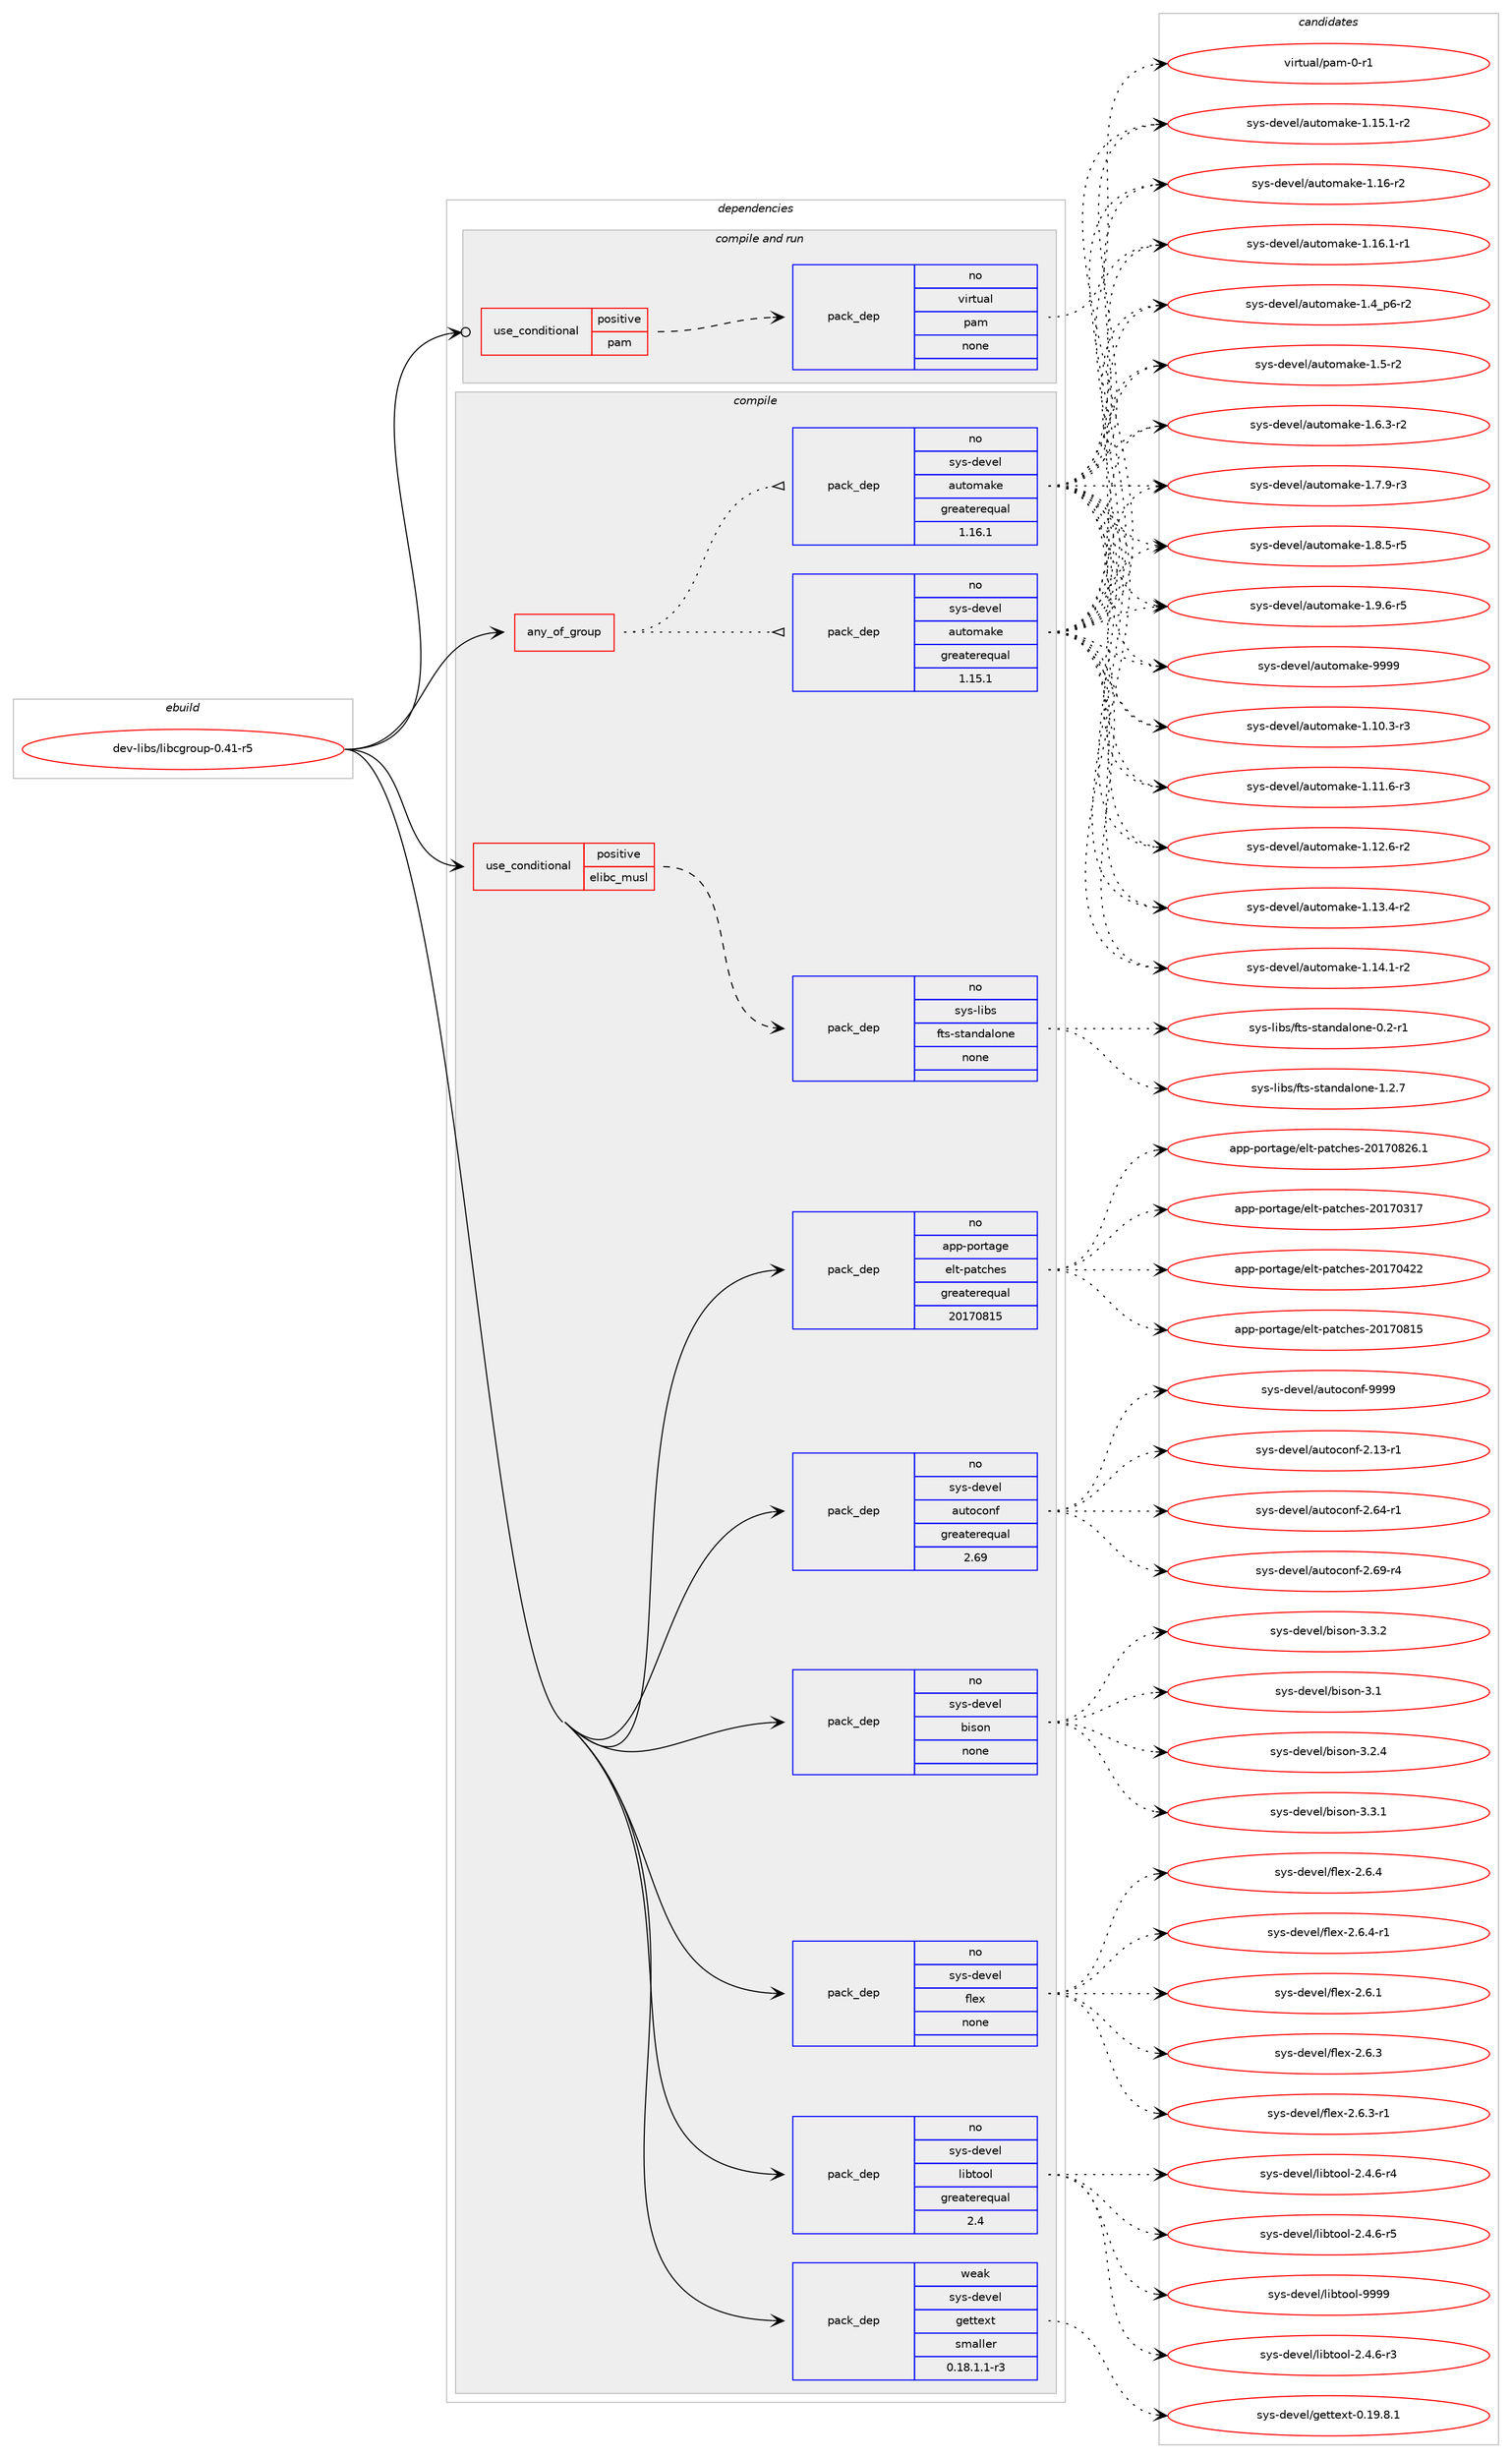 digraph prolog {

# *************
# Graph options
# *************

newrank=true;
concentrate=true;
compound=true;
graph [rankdir=LR,fontname=Helvetica,fontsize=10,ranksep=1.5];#, ranksep=2.5, nodesep=0.2];
edge  [arrowhead=vee];
node  [fontname=Helvetica,fontsize=10];

# **********
# The ebuild
# **********

subgraph cluster_leftcol {
color=gray;
rank=same;
label=<<i>ebuild</i>>;
id [label="dev-libs/libcgroup-0.41-r5", color=red, width=4, href="../dev-libs/libcgroup-0.41-r5.svg"];
}

# ****************
# The dependencies
# ****************

subgraph cluster_midcol {
color=gray;
label=<<i>dependencies</i>>;
subgraph cluster_compile {
fillcolor="#eeeeee";
style=filled;
label=<<i>compile</i>>;
subgraph any22219 {
dependency1367253 [label=<<TABLE BORDER="0" CELLBORDER="1" CELLSPACING="0" CELLPADDING="4"><TR><TD CELLPADDING="10">any_of_group</TD></TR></TABLE>>, shape=none, color=red];subgraph pack978591 {
dependency1367254 [label=<<TABLE BORDER="0" CELLBORDER="1" CELLSPACING="0" CELLPADDING="4" WIDTH="220"><TR><TD ROWSPAN="6" CELLPADDING="30">pack_dep</TD></TR><TR><TD WIDTH="110">no</TD></TR><TR><TD>sys-devel</TD></TR><TR><TD>automake</TD></TR><TR><TD>greaterequal</TD></TR><TR><TD>1.16.1</TD></TR></TABLE>>, shape=none, color=blue];
}
dependency1367253:e -> dependency1367254:w [weight=20,style="dotted",arrowhead="oinv"];
subgraph pack978592 {
dependency1367255 [label=<<TABLE BORDER="0" CELLBORDER="1" CELLSPACING="0" CELLPADDING="4" WIDTH="220"><TR><TD ROWSPAN="6" CELLPADDING="30">pack_dep</TD></TR><TR><TD WIDTH="110">no</TD></TR><TR><TD>sys-devel</TD></TR><TR><TD>automake</TD></TR><TR><TD>greaterequal</TD></TR><TR><TD>1.15.1</TD></TR></TABLE>>, shape=none, color=blue];
}
dependency1367253:e -> dependency1367255:w [weight=20,style="dotted",arrowhead="oinv"];
}
id:e -> dependency1367253:w [weight=20,style="solid",arrowhead="vee"];
subgraph cond365891 {
dependency1367256 [label=<<TABLE BORDER="0" CELLBORDER="1" CELLSPACING="0" CELLPADDING="4"><TR><TD ROWSPAN="3" CELLPADDING="10">use_conditional</TD></TR><TR><TD>positive</TD></TR><TR><TD>elibc_musl</TD></TR></TABLE>>, shape=none, color=red];
subgraph pack978593 {
dependency1367257 [label=<<TABLE BORDER="0" CELLBORDER="1" CELLSPACING="0" CELLPADDING="4" WIDTH="220"><TR><TD ROWSPAN="6" CELLPADDING="30">pack_dep</TD></TR><TR><TD WIDTH="110">no</TD></TR><TR><TD>sys-libs</TD></TR><TR><TD>fts-standalone</TD></TR><TR><TD>none</TD></TR><TR><TD></TD></TR></TABLE>>, shape=none, color=blue];
}
dependency1367256:e -> dependency1367257:w [weight=20,style="dashed",arrowhead="vee"];
}
id:e -> dependency1367256:w [weight=20,style="solid",arrowhead="vee"];
subgraph pack978594 {
dependency1367258 [label=<<TABLE BORDER="0" CELLBORDER="1" CELLSPACING="0" CELLPADDING="4" WIDTH="220"><TR><TD ROWSPAN="6" CELLPADDING="30">pack_dep</TD></TR><TR><TD WIDTH="110">no</TD></TR><TR><TD>app-portage</TD></TR><TR><TD>elt-patches</TD></TR><TR><TD>greaterequal</TD></TR><TR><TD>20170815</TD></TR></TABLE>>, shape=none, color=blue];
}
id:e -> dependency1367258:w [weight=20,style="solid",arrowhead="vee"];
subgraph pack978595 {
dependency1367259 [label=<<TABLE BORDER="0" CELLBORDER="1" CELLSPACING="0" CELLPADDING="4" WIDTH="220"><TR><TD ROWSPAN="6" CELLPADDING="30">pack_dep</TD></TR><TR><TD WIDTH="110">no</TD></TR><TR><TD>sys-devel</TD></TR><TR><TD>autoconf</TD></TR><TR><TD>greaterequal</TD></TR><TR><TD>2.69</TD></TR></TABLE>>, shape=none, color=blue];
}
id:e -> dependency1367259:w [weight=20,style="solid",arrowhead="vee"];
subgraph pack978596 {
dependency1367260 [label=<<TABLE BORDER="0" CELLBORDER="1" CELLSPACING="0" CELLPADDING="4" WIDTH="220"><TR><TD ROWSPAN="6" CELLPADDING="30">pack_dep</TD></TR><TR><TD WIDTH="110">no</TD></TR><TR><TD>sys-devel</TD></TR><TR><TD>bison</TD></TR><TR><TD>none</TD></TR><TR><TD></TD></TR></TABLE>>, shape=none, color=blue];
}
id:e -> dependency1367260:w [weight=20,style="solid",arrowhead="vee"];
subgraph pack978597 {
dependency1367261 [label=<<TABLE BORDER="0" CELLBORDER="1" CELLSPACING="0" CELLPADDING="4" WIDTH="220"><TR><TD ROWSPAN="6" CELLPADDING="30">pack_dep</TD></TR><TR><TD WIDTH="110">no</TD></TR><TR><TD>sys-devel</TD></TR><TR><TD>flex</TD></TR><TR><TD>none</TD></TR><TR><TD></TD></TR></TABLE>>, shape=none, color=blue];
}
id:e -> dependency1367261:w [weight=20,style="solid",arrowhead="vee"];
subgraph pack978598 {
dependency1367262 [label=<<TABLE BORDER="0" CELLBORDER="1" CELLSPACING="0" CELLPADDING="4" WIDTH="220"><TR><TD ROWSPAN="6" CELLPADDING="30">pack_dep</TD></TR><TR><TD WIDTH="110">no</TD></TR><TR><TD>sys-devel</TD></TR><TR><TD>libtool</TD></TR><TR><TD>greaterequal</TD></TR><TR><TD>2.4</TD></TR></TABLE>>, shape=none, color=blue];
}
id:e -> dependency1367262:w [weight=20,style="solid",arrowhead="vee"];
subgraph pack978599 {
dependency1367263 [label=<<TABLE BORDER="0" CELLBORDER="1" CELLSPACING="0" CELLPADDING="4" WIDTH="220"><TR><TD ROWSPAN="6" CELLPADDING="30">pack_dep</TD></TR><TR><TD WIDTH="110">weak</TD></TR><TR><TD>sys-devel</TD></TR><TR><TD>gettext</TD></TR><TR><TD>smaller</TD></TR><TR><TD>0.18.1.1-r3</TD></TR></TABLE>>, shape=none, color=blue];
}
id:e -> dependency1367263:w [weight=20,style="solid",arrowhead="vee"];
}
subgraph cluster_compileandrun {
fillcolor="#eeeeee";
style=filled;
label=<<i>compile and run</i>>;
subgraph cond365892 {
dependency1367264 [label=<<TABLE BORDER="0" CELLBORDER="1" CELLSPACING="0" CELLPADDING="4"><TR><TD ROWSPAN="3" CELLPADDING="10">use_conditional</TD></TR><TR><TD>positive</TD></TR><TR><TD>pam</TD></TR></TABLE>>, shape=none, color=red];
subgraph pack978600 {
dependency1367265 [label=<<TABLE BORDER="0" CELLBORDER="1" CELLSPACING="0" CELLPADDING="4" WIDTH="220"><TR><TD ROWSPAN="6" CELLPADDING="30">pack_dep</TD></TR><TR><TD WIDTH="110">no</TD></TR><TR><TD>virtual</TD></TR><TR><TD>pam</TD></TR><TR><TD>none</TD></TR><TR><TD></TD></TR></TABLE>>, shape=none, color=blue];
}
dependency1367264:e -> dependency1367265:w [weight=20,style="dashed",arrowhead="vee"];
}
id:e -> dependency1367264:w [weight=20,style="solid",arrowhead="odotvee"];
}
subgraph cluster_run {
fillcolor="#eeeeee";
style=filled;
label=<<i>run</i>>;
}
}

# **************
# The candidates
# **************

subgraph cluster_choices {
rank=same;
color=gray;
label=<<i>candidates</i>>;

subgraph choice978591 {
color=black;
nodesep=1;
choice11512111545100101118101108479711711611110997107101454946494846514511451 [label="sys-devel/automake-1.10.3-r3", color=red, width=4,href="../sys-devel/automake-1.10.3-r3.svg"];
choice11512111545100101118101108479711711611110997107101454946494946544511451 [label="sys-devel/automake-1.11.6-r3", color=red, width=4,href="../sys-devel/automake-1.11.6-r3.svg"];
choice11512111545100101118101108479711711611110997107101454946495046544511450 [label="sys-devel/automake-1.12.6-r2", color=red, width=4,href="../sys-devel/automake-1.12.6-r2.svg"];
choice11512111545100101118101108479711711611110997107101454946495146524511450 [label="sys-devel/automake-1.13.4-r2", color=red, width=4,href="../sys-devel/automake-1.13.4-r2.svg"];
choice11512111545100101118101108479711711611110997107101454946495246494511450 [label="sys-devel/automake-1.14.1-r2", color=red, width=4,href="../sys-devel/automake-1.14.1-r2.svg"];
choice11512111545100101118101108479711711611110997107101454946495346494511450 [label="sys-devel/automake-1.15.1-r2", color=red, width=4,href="../sys-devel/automake-1.15.1-r2.svg"];
choice1151211154510010111810110847971171161111099710710145494649544511450 [label="sys-devel/automake-1.16-r2", color=red, width=4,href="../sys-devel/automake-1.16-r2.svg"];
choice11512111545100101118101108479711711611110997107101454946495446494511449 [label="sys-devel/automake-1.16.1-r1", color=red, width=4,href="../sys-devel/automake-1.16.1-r1.svg"];
choice115121115451001011181011084797117116111109971071014549465295112544511450 [label="sys-devel/automake-1.4_p6-r2", color=red, width=4,href="../sys-devel/automake-1.4_p6-r2.svg"];
choice11512111545100101118101108479711711611110997107101454946534511450 [label="sys-devel/automake-1.5-r2", color=red, width=4,href="../sys-devel/automake-1.5-r2.svg"];
choice115121115451001011181011084797117116111109971071014549465446514511450 [label="sys-devel/automake-1.6.3-r2", color=red, width=4,href="../sys-devel/automake-1.6.3-r2.svg"];
choice115121115451001011181011084797117116111109971071014549465546574511451 [label="sys-devel/automake-1.7.9-r3", color=red, width=4,href="../sys-devel/automake-1.7.9-r3.svg"];
choice115121115451001011181011084797117116111109971071014549465646534511453 [label="sys-devel/automake-1.8.5-r5", color=red, width=4,href="../sys-devel/automake-1.8.5-r5.svg"];
choice115121115451001011181011084797117116111109971071014549465746544511453 [label="sys-devel/automake-1.9.6-r5", color=red, width=4,href="../sys-devel/automake-1.9.6-r5.svg"];
choice115121115451001011181011084797117116111109971071014557575757 [label="sys-devel/automake-9999", color=red, width=4,href="../sys-devel/automake-9999.svg"];
dependency1367254:e -> choice11512111545100101118101108479711711611110997107101454946494846514511451:w [style=dotted,weight="100"];
dependency1367254:e -> choice11512111545100101118101108479711711611110997107101454946494946544511451:w [style=dotted,weight="100"];
dependency1367254:e -> choice11512111545100101118101108479711711611110997107101454946495046544511450:w [style=dotted,weight="100"];
dependency1367254:e -> choice11512111545100101118101108479711711611110997107101454946495146524511450:w [style=dotted,weight="100"];
dependency1367254:e -> choice11512111545100101118101108479711711611110997107101454946495246494511450:w [style=dotted,weight="100"];
dependency1367254:e -> choice11512111545100101118101108479711711611110997107101454946495346494511450:w [style=dotted,weight="100"];
dependency1367254:e -> choice1151211154510010111810110847971171161111099710710145494649544511450:w [style=dotted,weight="100"];
dependency1367254:e -> choice11512111545100101118101108479711711611110997107101454946495446494511449:w [style=dotted,weight="100"];
dependency1367254:e -> choice115121115451001011181011084797117116111109971071014549465295112544511450:w [style=dotted,weight="100"];
dependency1367254:e -> choice11512111545100101118101108479711711611110997107101454946534511450:w [style=dotted,weight="100"];
dependency1367254:e -> choice115121115451001011181011084797117116111109971071014549465446514511450:w [style=dotted,weight="100"];
dependency1367254:e -> choice115121115451001011181011084797117116111109971071014549465546574511451:w [style=dotted,weight="100"];
dependency1367254:e -> choice115121115451001011181011084797117116111109971071014549465646534511453:w [style=dotted,weight="100"];
dependency1367254:e -> choice115121115451001011181011084797117116111109971071014549465746544511453:w [style=dotted,weight="100"];
dependency1367254:e -> choice115121115451001011181011084797117116111109971071014557575757:w [style=dotted,weight="100"];
}
subgraph choice978592 {
color=black;
nodesep=1;
choice11512111545100101118101108479711711611110997107101454946494846514511451 [label="sys-devel/automake-1.10.3-r3", color=red, width=4,href="../sys-devel/automake-1.10.3-r3.svg"];
choice11512111545100101118101108479711711611110997107101454946494946544511451 [label="sys-devel/automake-1.11.6-r3", color=red, width=4,href="../sys-devel/automake-1.11.6-r3.svg"];
choice11512111545100101118101108479711711611110997107101454946495046544511450 [label="sys-devel/automake-1.12.6-r2", color=red, width=4,href="../sys-devel/automake-1.12.6-r2.svg"];
choice11512111545100101118101108479711711611110997107101454946495146524511450 [label="sys-devel/automake-1.13.4-r2", color=red, width=4,href="../sys-devel/automake-1.13.4-r2.svg"];
choice11512111545100101118101108479711711611110997107101454946495246494511450 [label="sys-devel/automake-1.14.1-r2", color=red, width=4,href="../sys-devel/automake-1.14.1-r2.svg"];
choice11512111545100101118101108479711711611110997107101454946495346494511450 [label="sys-devel/automake-1.15.1-r2", color=red, width=4,href="../sys-devel/automake-1.15.1-r2.svg"];
choice1151211154510010111810110847971171161111099710710145494649544511450 [label="sys-devel/automake-1.16-r2", color=red, width=4,href="../sys-devel/automake-1.16-r2.svg"];
choice11512111545100101118101108479711711611110997107101454946495446494511449 [label="sys-devel/automake-1.16.1-r1", color=red, width=4,href="../sys-devel/automake-1.16.1-r1.svg"];
choice115121115451001011181011084797117116111109971071014549465295112544511450 [label="sys-devel/automake-1.4_p6-r2", color=red, width=4,href="../sys-devel/automake-1.4_p6-r2.svg"];
choice11512111545100101118101108479711711611110997107101454946534511450 [label="sys-devel/automake-1.5-r2", color=red, width=4,href="../sys-devel/automake-1.5-r2.svg"];
choice115121115451001011181011084797117116111109971071014549465446514511450 [label="sys-devel/automake-1.6.3-r2", color=red, width=4,href="../sys-devel/automake-1.6.3-r2.svg"];
choice115121115451001011181011084797117116111109971071014549465546574511451 [label="sys-devel/automake-1.7.9-r3", color=red, width=4,href="../sys-devel/automake-1.7.9-r3.svg"];
choice115121115451001011181011084797117116111109971071014549465646534511453 [label="sys-devel/automake-1.8.5-r5", color=red, width=4,href="../sys-devel/automake-1.8.5-r5.svg"];
choice115121115451001011181011084797117116111109971071014549465746544511453 [label="sys-devel/automake-1.9.6-r5", color=red, width=4,href="../sys-devel/automake-1.9.6-r5.svg"];
choice115121115451001011181011084797117116111109971071014557575757 [label="sys-devel/automake-9999", color=red, width=4,href="../sys-devel/automake-9999.svg"];
dependency1367255:e -> choice11512111545100101118101108479711711611110997107101454946494846514511451:w [style=dotted,weight="100"];
dependency1367255:e -> choice11512111545100101118101108479711711611110997107101454946494946544511451:w [style=dotted,weight="100"];
dependency1367255:e -> choice11512111545100101118101108479711711611110997107101454946495046544511450:w [style=dotted,weight="100"];
dependency1367255:e -> choice11512111545100101118101108479711711611110997107101454946495146524511450:w [style=dotted,weight="100"];
dependency1367255:e -> choice11512111545100101118101108479711711611110997107101454946495246494511450:w [style=dotted,weight="100"];
dependency1367255:e -> choice11512111545100101118101108479711711611110997107101454946495346494511450:w [style=dotted,weight="100"];
dependency1367255:e -> choice1151211154510010111810110847971171161111099710710145494649544511450:w [style=dotted,weight="100"];
dependency1367255:e -> choice11512111545100101118101108479711711611110997107101454946495446494511449:w [style=dotted,weight="100"];
dependency1367255:e -> choice115121115451001011181011084797117116111109971071014549465295112544511450:w [style=dotted,weight="100"];
dependency1367255:e -> choice11512111545100101118101108479711711611110997107101454946534511450:w [style=dotted,weight="100"];
dependency1367255:e -> choice115121115451001011181011084797117116111109971071014549465446514511450:w [style=dotted,weight="100"];
dependency1367255:e -> choice115121115451001011181011084797117116111109971071014549465546574511451:w [style=dotted,weight="100"];
dependency1367255:e -> choice115121115451001011181011084797117116111109971071014549465646534511453:w [style=dotted,weight="100"];
dependency1367255:e -> choice115121115451001011181011084797117116111109971071014549465746544511453:w [style=dotted,weight="100"];
dependency1367255:e -> choice115121115451001011181011084797117116111109971071014557575757:w [style=dotted,weight="100"];
}
subgraph choice978593 {
color=black;
nodesep=1;
choice115121115451081059811547102116115451151169711010097108111110101454846504511449 [label="sys-libs/fts-standalone-0.2-r1", color=red, width=4,href="../sys-libs/fts-standalone-0.2-r1.svg"];
choice115121115451081059811547102116115451151169711010097108111110101454946504655 [label="sys-libs/fts-standalone-1.2.7", color=red, width=4,href="../sys-libs/fts-standalone-1.2.7.svg"];
dependency1367257:e -> choice115121115451081059811547102116115451151169711010097108111110101454846504511449:w [style=dotted,weight="100"];
dependency1367257:e -> choice115121115451081059811547102116115451151169711010097108111110101454946504655:w [style=dotted,weight="100"];
}
subgraph choice978594 {
color=black;
nodesep=1;
choice97112112451121111141169710310147101108116451129711699104101115455048495548514955 [label="app-portage/elt-patches-20170317", color=red, width=4,href="../app-portage/elt-patches-20170317.svg"];
choice97112112451121111141169710310147101108116451129711699104101115455048495548525050 [label="app-portage/elt-patches-20170422", color=red, width=4,href="../app-portage/elt-patches-20170422.svg"];
choice97112112451121111141169710310147101108116451129711699104101115455048495548564953 [label="app-portage/elt-patches-20170815", color=red, width=4,href="../app-portage/elt-patches-20170815.svg"];
choice971121124511211111411697103101471011081164511297116991041011154550484955485650544649 [label="app-portage/elt-patches-20170826.1", color=red, width=4,href="../app-portage/elt-patches-20170826.1.svg"];
dependency1367258:e -> choice97112112451121111141169710310147101108116451129711699104101115455048495548514955:w [style=dotted,weight="100"];
dependency1367258:e -> choice97112112451121111141169710310147101108116451129711699104101115455048495548525050:w [style=dotted,weight="100"];
dependency1367258:e -> choice97112112451121111141169710310147101108116451129711699104101115455048495548564953:w [style=dotted,weight="100"];
dependency1367258:e -> choice971121124511211111411697103101471011081164511297116991041011154550484955485650544649:w [style=dotted,weight="100"];
}
subgraph choice978595 {
color=black;
nodesep=1;
choice1151211154510010111810110847971171161119911111010245504649514511449 [label="sys-devel/autoconf-2.13-r1", color=red, width=4,href="../sys-devel/autoconf-2.13-r1.svg"];
choice1151211154510010111810110847971171161119911111010245504654524511449 [label="sys-devel/autoconf-2.64-r1", color=red, width=4,href="../sys-devel/autoconf-2.64-r1.svg"];
choice1151211154510010111810110847971171161119911111010245504654574511452 [label="sys-devel/autoconf-2.69-r4", color=red, width=4,href="../sys-devel/autoconf-2.69-r4.svg"];
choice115121115451001011181011084797117116111991111101024557575757 [label="sys-devel/autoconf-9999", color=red, width=4,href="../sys-devel/autoconf-9999.svg"];
dependency1367259:e -> choice1151211154510010111810110847971171161119911111010245504649514511449:w [style=dotted,weight="100"];
dependency1367259:e -> choice1151211154510010111810110847971171161119911111010245504654524511449:w [style=dotted,weight="100"];
dependency1367259:e -> choice1151211154510010111810110847971171161119911111010245504654574511452:w [style=dotted,weight="100"];
dependency1367259:e -> choice115121115451001011181011084797117116111991111101024557575757:w [style=dotted,weight="100"];
}
subgraph choice978596 {
color=black;
nodesep=1;
choice11512111545100101118101108479810511511111045514649 [label="sys-devel/bison-3.1", color=red, width=4,href="../sys-devel/bison-3.1.svg"];
choice115121115451001011181011084798105115111110455146504652 [label="sys-devel/bison-3.2.4", color=red, width=4,href="../sys-devel/bison-3.2.4.svg"];
choice115121115451001011181011084798105115111110455146514649 [label="sys-devel/bison-3.3.1", color=red, width=4,href="../sys-devel/bison-3.3.1.svg"];
choice115121115451001011181011084798105115111110455146514650 [label="sys-devel/bison-3.3.2", color=red, width=4,href="../sys-devel/bison-3.3.2.svg"];
dependency1367260:e -> choice11512111545100101118101108479810511511111045514649:w [style=dotted,weight="100"];
dependency1367260:e -> choice115121115451001011181011084798105115111110455146504652:w [style=dotted,weight="100"];
dependency1367260:e -> choice115121115451001011181011084798105115111110455146514649:w [style=dotted,weight="100"];
dependency1367260:e -> choice115121115451001011181011084798105115111110455146514650:w [style=dotted,weight="100"];
}
subgraph choice978597 {
color=black;
nodesep=1;
choice1151211154510010111810110847102108101120455046544649 [label="sys-devel/flex-2.6.1", color=red, width=4,href="../sys-devel/flex-2.6.1.svg"];
choice1151211154510010111810110847102108101120455046544651 [label="sys-devel/flex-2.6.3", color=red, width=4,href="../sys-devel/flex-2.6.3.svg"];
choice11512111545100101118101108471021081011204550465446514511449 [label="sys-devel/flex-2.6.3-r1", color=red, width=4,href="../sys-devel/flex-2.6.3-r1.svg"];
choice1151211154510010111810110847102108101120455046544652 [label="sys-devel/flex-2.6.4", color=red, width=4,href="../sys-devel/flex-2.6.4.svg"];
choice11512111545100101118101108471021081011204550465446524511449 [label="sys-devel/flex-2.6.4-r1", color=red, width=4,href="../sys-devel/flex-2.6.4-r1.svg"];
dependency1367261:e -> choice1151211154510010111810110847102108101120455046544649:w [style=dotted,weight="100"];
dependency1367261:e -> choice1151211154510010111810110847102108101120455046544651:w [style=dotted,weight="100"];
dependency1367261:e -> choice11512111545100101118101108471021081011204550465446514511449:w [style=dotted,weight="100"];
dependency1367261:e -> choice1151211154510010111810110847102108101120455046544652:w [style=dotted,weight="100"];
dependency1367261:e -> choice11512111545100101118101108471021081011204550465446524511449:w [style=dotted,weight="100"];
}
subgraph choice978598 {
color=black;
nodesep=1;
choice1151211154510010111810110847108105981161111111084550465246544511451 [label="sys-devel/libtool-2.4.6-r3", color=red, width=4,href="../sys-devel/libtool-2.4.6-r3.svg"];
choice1151211154510010111810110847108105981161111111084550465246544511452 [label="sys-devel/libtool-2.4.6-r4", color=red, width=4,href="../sys-devel/libtool-2.4.6-r4.svg"];
choice1151211154510010111810110847108105981161111111084550465246544511453 [label="sys-devel/libtool-2.4.6-r5", color=red, width=4,href="../sys-devel/libtool-2.4.6-r5.svg"];
choice1151211154510010111810110847108105981161111111084557575757 [label="sys-devel/libtool-9999", color=red, width=4,href="../sys-devel/libtool-9999.svg"];
dependency1367262:e -> choice1151211154510010111810110847108105981161111111084550465246544511451:w [style=dotted,weight="100"];
dependency1367262:e -> choice1151211154510010111810110847108105981161111111084550465246544511452:w [style=dotted,weight="100"];
dependency1367262:e -> choice1151211154510010111810110847108105981161111111084550465246544511453:w [style=dotted,weight="100"];
dependency1367262:e -> choice1151211154510010111810110847108105981161111111084557575757:w [style=dotted,weight="100"];
}
subgraph choice978599 {
color=black;
nodesep=1;
choice1151211154510010111810110847103101116116101120116454846495746564649 [label="sys-devel/gettext-0.19.8.1", color=red, width=4,href="../sys-devel/gettext-0.19.8.1.svg"];
dependency1367263:e -> choice1151211154510010111810110847103101116116101120116454846495746564649:w [style=dotted,weight="100"];
}
subgraph choice978600 {
color=black;
nodesep=1;
choice11810511411611797108471129710945484511449 [label="virtual/pam-0-r1", color=red, width=4,href="../virtual/pam-0-r1.svg"];
dependency1367265:e -> choice11810511411611797108471129710945484511449:w [style=dotted,weight="100"];
}
}

}
